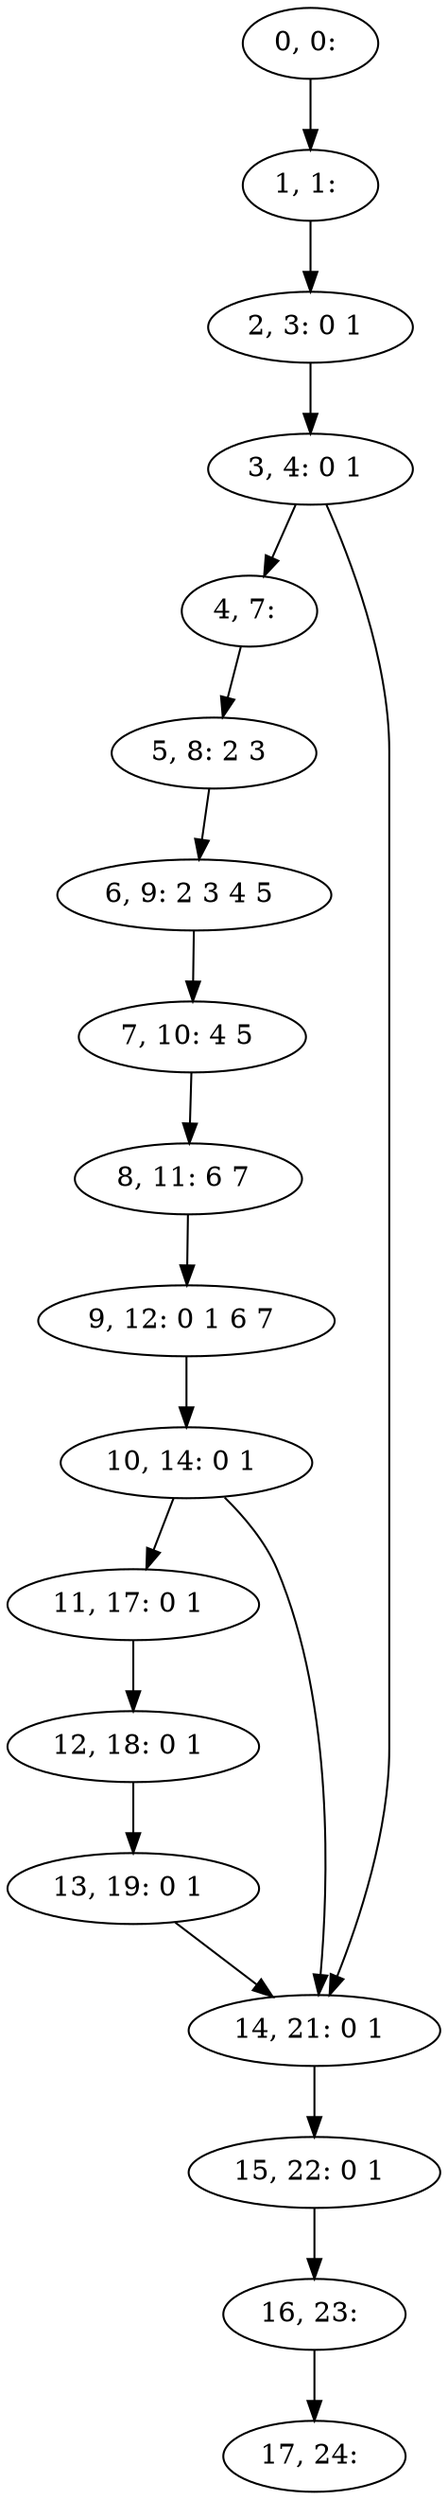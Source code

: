 digraph G {
0[label="0, 0: "];
1[label="1, 1: "];
2[label="2, 3: 0 1 "];
3[label="3, 4: 0 1 "];
4[label="4, 7: "];
5[label="5, 8: 2 3 "];
6[label="6, 9: 2 3 4 5 "];
7[label="7, 10: 4 5 "];
8[label="8, 11: 6 7 "];
9[label="9, 12: 0 1 6 7 "];
10[label="10, 14: 0 1 "];
11[label="11, 17: 0 1 "];
12[label="12, 18: 0 1 "];
13[label="13, 19: 0 1 "];
14[label="14, 21: 0 1 "];
15[label="15, 22: 0 1 "];
16[label="16, 23: "];
17[label="17, 24: "];
0->1 ;
1->2 ;
2->3 ;
3->4 ;
3->14 ;
4->5 ;
5->6 ;
6->7 ;
7->8 ;
8->9 ;
9->10 ;
10->11 ;
10->14 ;
11->12 ;
12->13 ;
13->14 ;
14->15 ;
15->16 ;
16->17 ;
}
